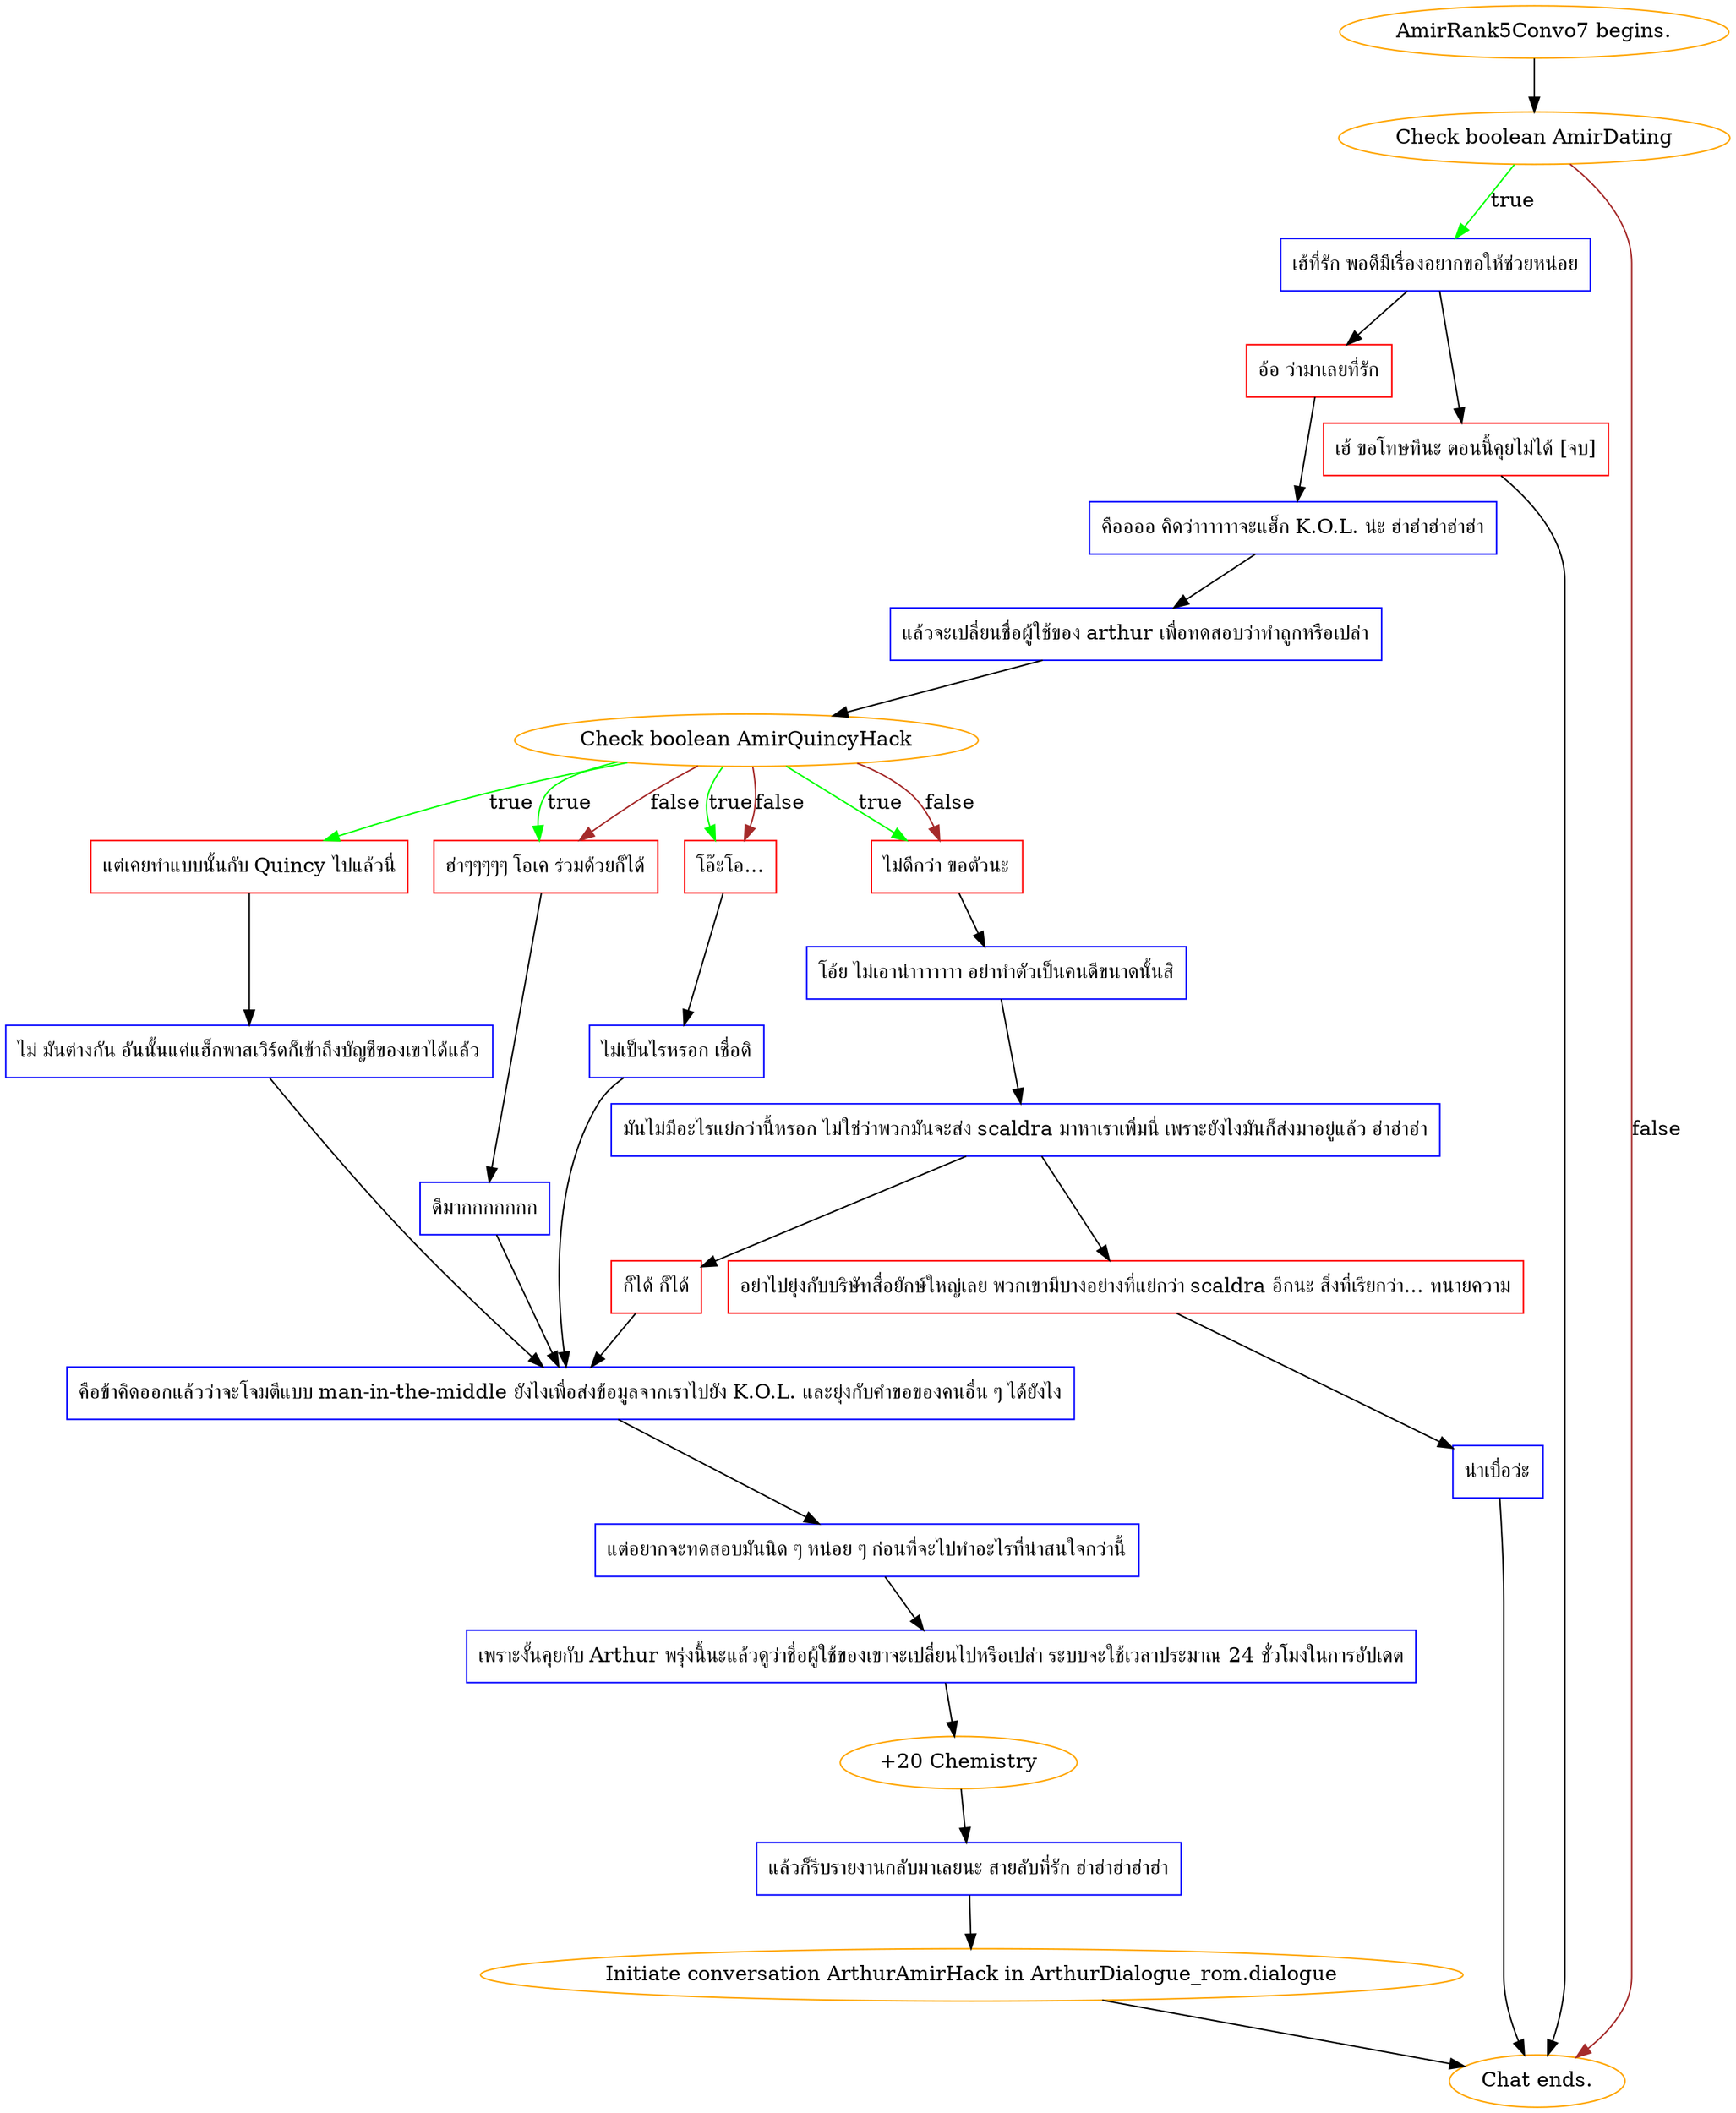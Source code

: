digraph {
	"AmirRank5Convo7 begins." [color=orange];
		"AmirRank5Convo7 begins." -> j3511724134;
	j3511724134 [label="Check boolean AmirDating",color=orange];
		j3511724134 -> j180726740 [label=true,color=green];
		j3511724134 -> "Chat ends." [label=false,color=brown];
	j180726740 [label="เฮ้ที่รัก พอดีมีเรื่องอยากขอให้ช่วยหน่อย",shape=box,color=blue];
		j180726740 -> j2617406894;
		j180726740 -> j2550031943;
	"Chat ends." [color=orange];
	j2617406894 [label="อ้อ ว่ามาเลยที่รัก",shape=box,color=red];
		j2617406894 -> j710496997;
	j2550031943 [label="เฮ้ ขอโทษทีนะ ตอนนี้คุยไม่ได้ [จบ]",shape=box,color=red];
		j2550031943 -> "Chat ends.";
	j710496997 [label="คืออออ คิดว่าาาาาาจะแฮ็ก K.O.L. น่ะ ฮ่าฮ่าฮ่าฮ่าฮ่า",shape=box,color=blue];
		j710496997 -> j1278722153;
	j1278722153 [label="แล้วจะเปลี่ยนชื่อผู้ใช้ของ arthur เพื่อทดสอบว่าทำถูกหรือเปล่า",shape=box,color=blue];
		j1278722153 -> j415471592;
	j415471592 [label="Check boolean AmirQuincyHack",color=orange];
		j415471592 -> j1424707437 [label=true,color=green];
		j415471592 -> j2575841062 [label=true,color=green];
		j415471592 -> j1344524710 [label=true,color=green];
		j415471592 -> j2483678095 [label=true,color=green];
		j415471592 -> j2575841062 [label=false,color=brown];
		j415471592 -> j1344524710 [label=false,color=brown];
		j415471592 -> j2483678095 [label=false,color=brown];
	j1424707437 [label="แต่เคยทำแบบนั้นกับ Quincy ไปแล้วนี่",shape=box,color=red];
		j1424707437 -> j3159747704;
	j2575841062 [label="ฮ่าๆๆๆๆๆ โอเค ร่วมด้วยก็ได้",shape=box,color=red];
		j2575841062 -> j3871565910;
	j1344524710 [label="โอ๊ะโอ...",shape=box,color=red];
		j1344524710 -> j1359955593;
	j2483678095 [label="ไม่ดีกว่า ขอตัวนะ",shape=box,color=red];
		j2483678095 -> j496676392;
	j3159747704 [label="ไม่ มันต่างกัน อันนั้นแค่แฮ็กพาสเวิร์ดก็เข้าถึงบัญชีของเขาได้แล้ว",shape=box,color=blue];
		j3159747704 -> j734267649;
	j3871565910 [label="ดีมากกกกกกก",shape=box,color=blue];
		j3871565910 -> j734267649;
	j1359955593 [label="ไม่เป็นไรหรอก เชื่อดิ",shape=box,color=blue];
		j1359955593 -> j734267649;
	j496676392 [label="โอ้ย ไม่เอาน่าาาาาาา อย่าทำตัวเป็นคนดีขนาดนั้นสิ",shape=box,color=blue];
		j496676392 -> j3171317251;
	j734267649 [label="คือข้าคิดออกแล้วว่าจะโจมตีแบบ man-in-the-middle ยังไงเพื่อส่งข้อมูลจากเราไปยัง K.O.L. และยุ่งกับคำขอของคนอื่น ๆ ได้ยังไง",shape=box,color=blue];
		j734267649 -> j2718886650;
	j3171317251 [label="มันไม่มีอะไรแย่กว่านี้หรอก ไม่ใช่ว่าพวกมันจะส่ง scaldra มาหาเราเพิ่มนี่ เพราะยังไงมันก็ส่งมาอยู่แล้ว ฮ่าฮ่าฮ่า",shape=box,color=blue];
		j3171317251 -> j3968727810;
		j3171317251 -> j229988321;
	j2718886650 [label="แต่อยากจะทดสอบมันนิด ๆ หน่อย ๆ ก่อนที่จะไปทำอะไรที่น่าสนใจกว่านี้",shape=box,color=blue];
		j2718886650 -> j1464377772;
	j3968727810 [label="ก็ได้ ก็ได้",shape=box,color=red];
		j3968727810 -> j734267649;
	j229988321 [label="อย่าไปยุ่งกับบริษัทสื่อยักษ์ใหญ่เลย พวกเขามีบางอย่างที่แย่กว่า scaldra อีกนะ สิ่งที่เรียกว่า... ทนายความ",shape=box,color=red];
		j229988321 -> j1028088554;
	j1464377772 [label="เพราะงั้นคุยกับ Arthur พรุ่งนี้นะแล้วดูว่าชื่อผู้ใช้ของเขาจะเปลี่ยนไปหรือเปล่า ระบบจะใช้เวลาประมาณ 24 ชั่วโมงในการอัปเดต",shape=box,color=blue];
		j1464377772 -> j3030600941;
	j1028088554 [label="น่าเบื่อว่ะ",shape=box,color=blue];
		j1028088554 -> "Chat ends.";
	j3030600941 [label="+20 Chemistry",color=orange];
		j3030600941 -> j805512798;
	j805512798 [label="แล้วก็รีบรายงานกลับมาเลยนะ สายลับที่รัก ฮ่าฮ่าฮ่าฮ่าฮ่า",shape=box,color=blue];
		j805512798 -> "Initiate conversation ArthurAmirHack in ArthurDialogue_rom.dialogue";
	"Initiate conversation ArthurAmirHack in ArthurDialogue_rom.dialogue" [label="Initiate conversation ArthurAmirHack in ArthurDialogue_rom.dialogue",color=orange];
		"Initiate conversation ArthurAmirHack in ArthurDialogue_rom.dialogue" -> "Chat ends.";
}